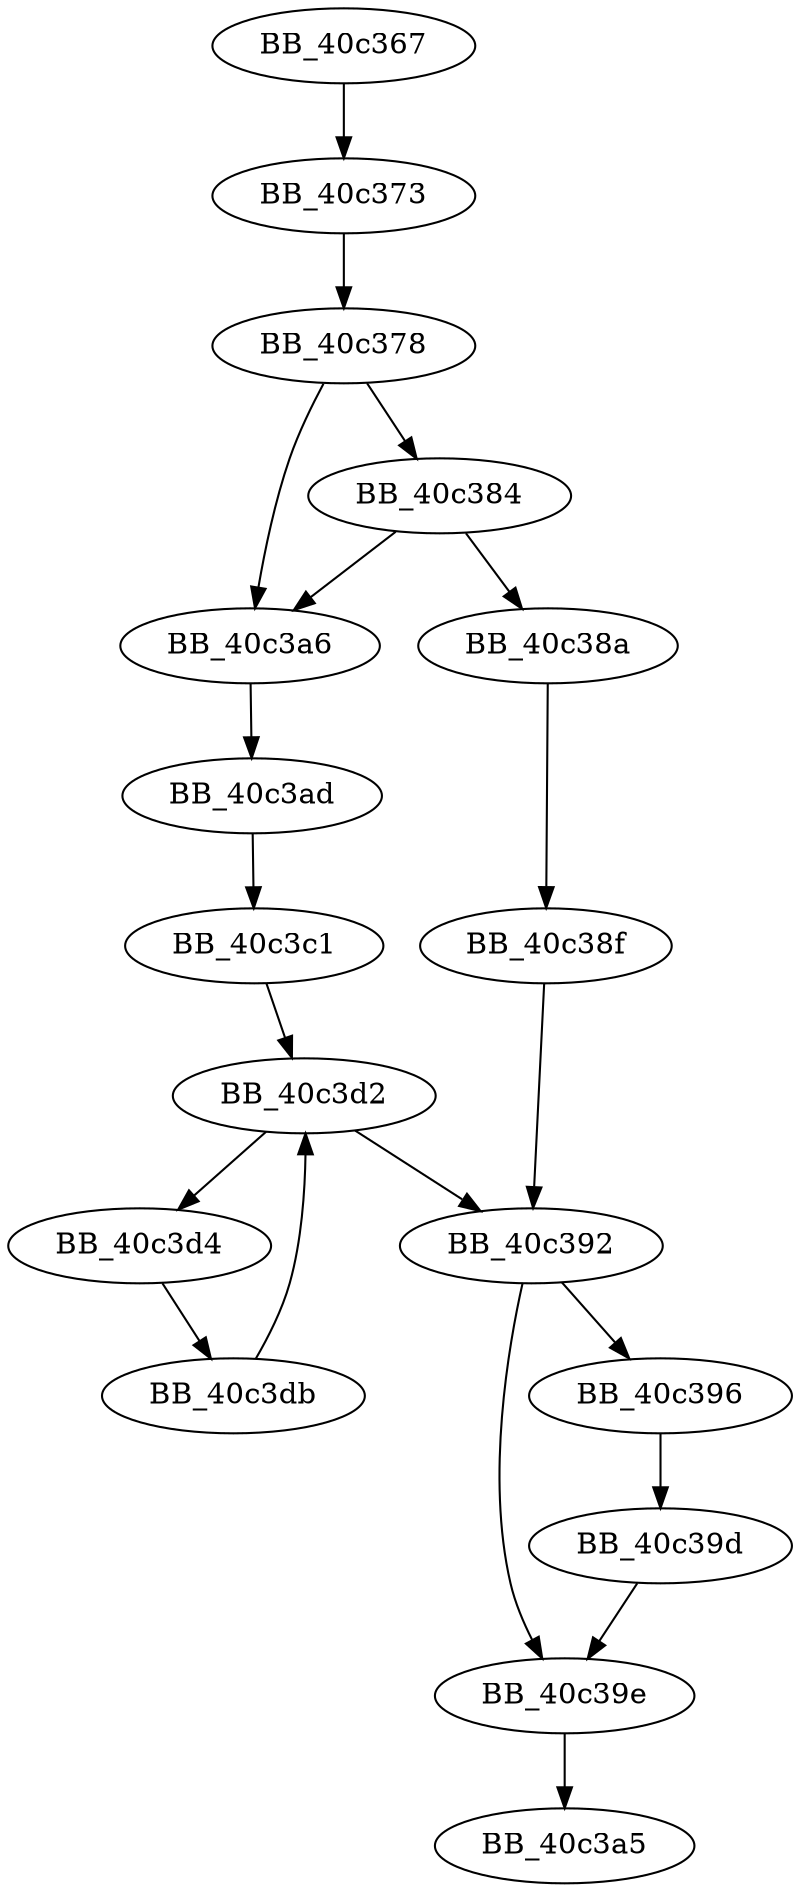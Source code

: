DiGraph ___updatetlocinfo{
BB_40c367->BB_40c373
BB_40c373->BB_40c378
BB_40c378->BB_40c384
BB_40c378->BB_40c3a6
BB_40c384->BB_40c38a
BB_40c384->BB_40c3a6
BB_40c38a->BB_40c38f
BB_40c38f->BB_40c392
BB_40c392->BB_40c396
BB_40c392->BB_40c39e
BB_40c396->BB_40c39d
BB_40c39d->BB_40c39e
BB_40c39e->BB_40c3a5
BB_40c3a6->BB_40c3ad
BB_40c3ad->BB_40c3c1
BB_40c3c1->BB_40c3d2
BB_40c3d2->BB_40c392
BB_40c3d2->BB_40c3d4
BB_40c3d4->BB_40c3db
BB_40c3db->BB_40c3d2
}
